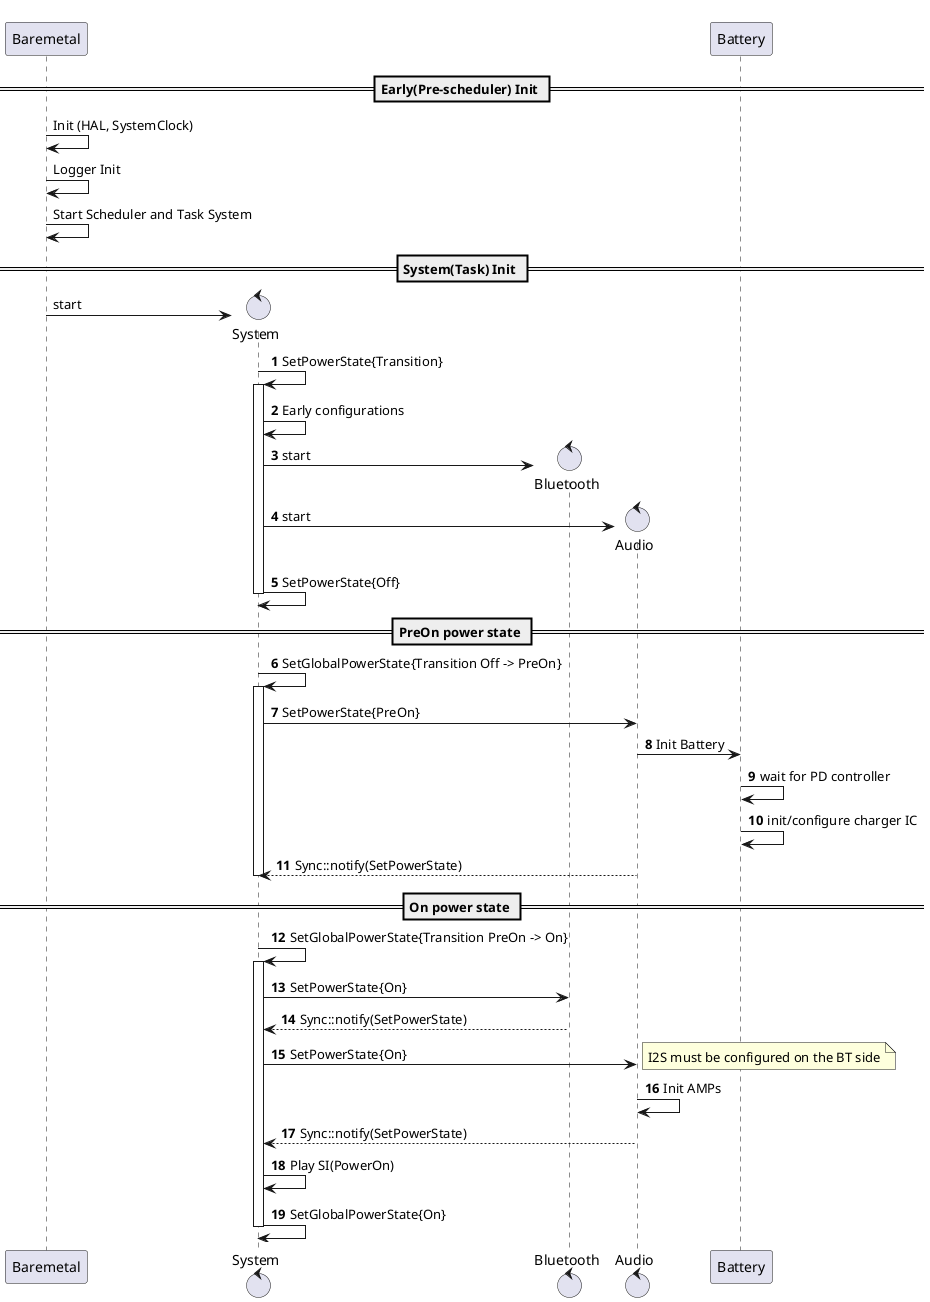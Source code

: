 @startuml
'https://plantuml.com/sequence-diagram

== Early(Pre-scheduler) Init ==

Baremetal -> Baremetal : Init (HAL, SystemClock)
Baremetal -> Baremetal : Logger Init

Baremetal -> Baremetal : Start Scheduler and Task System

control System as System
control Bluetooth as Bluetooth
control Audio as Audio


== System(Task) Init ==

Baremetal -> System ** : start

autonumber

System -> System : SetPowerState{Transition}
activate System

System -> System : Early configurations

System -> Bluetooth ** : start
System -> Audio ** : start

System -> System : SetPowerState{Off}
deactivate System


== PreOn power state ==

System -> System : SetGlobalPowerState{Transition Off -> PreOn}
activate System
System -> Audio : SetPowerState{PreOn}
Audio -> Battery: Init Battery

Battery -> Battery : wait for PD controller
Battery -> Battery : init/configure charger IC

Audio --> System : Sync::notify(SetPowerState)

deactivate System


== On power state ==

System -> System : SetGlobalPowerState{Transition PreOn -> On}

activate System

System -> Bluetooth : SetPowerState{On}
Bluetooth --> System : Sync::notify(SetPowerState)

System -> Audio : SetPowerState{On}

note right: I2S must be configured on the BT side
Audio -> Audio : Init AMPs

Audio --> System : Sync::notify(SetPowerState)

System -> System : Play SI(PowerOn)

System -> System : SetGlobalPowerState{On}
deactivate System

@enduml
